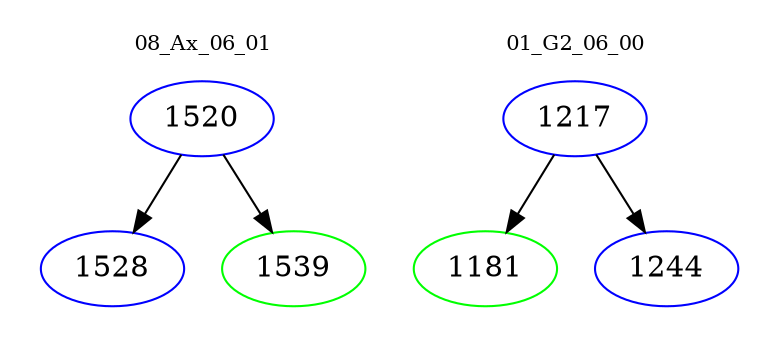 digraph{
subgraph cluster_0 {
color = white
label = "08_Ax_06_01";
fontsize=10;
T0_1520 [label="1520", color="blue"]
T0_1520 -> T0_1528 [color="black"]
T0_1528 [label="1528", color="blue"]
T0_1520 -> T0_1539 [color="black"]
T0_1539 [label="1539", color="green"]
}
subgraph cluster_1 {
color = white
label = "01_G2_06_00";
fontsize=10;
T1_1217 [label="1217", color="blue"]
T1_1217 -> T1_1181 [color="black"]
T1_1181 [label="1181", color="green"]
T1_1217 -> T1_1244 [color="black"]
T1_1244 [label="1244", color="blue"]
}
}
